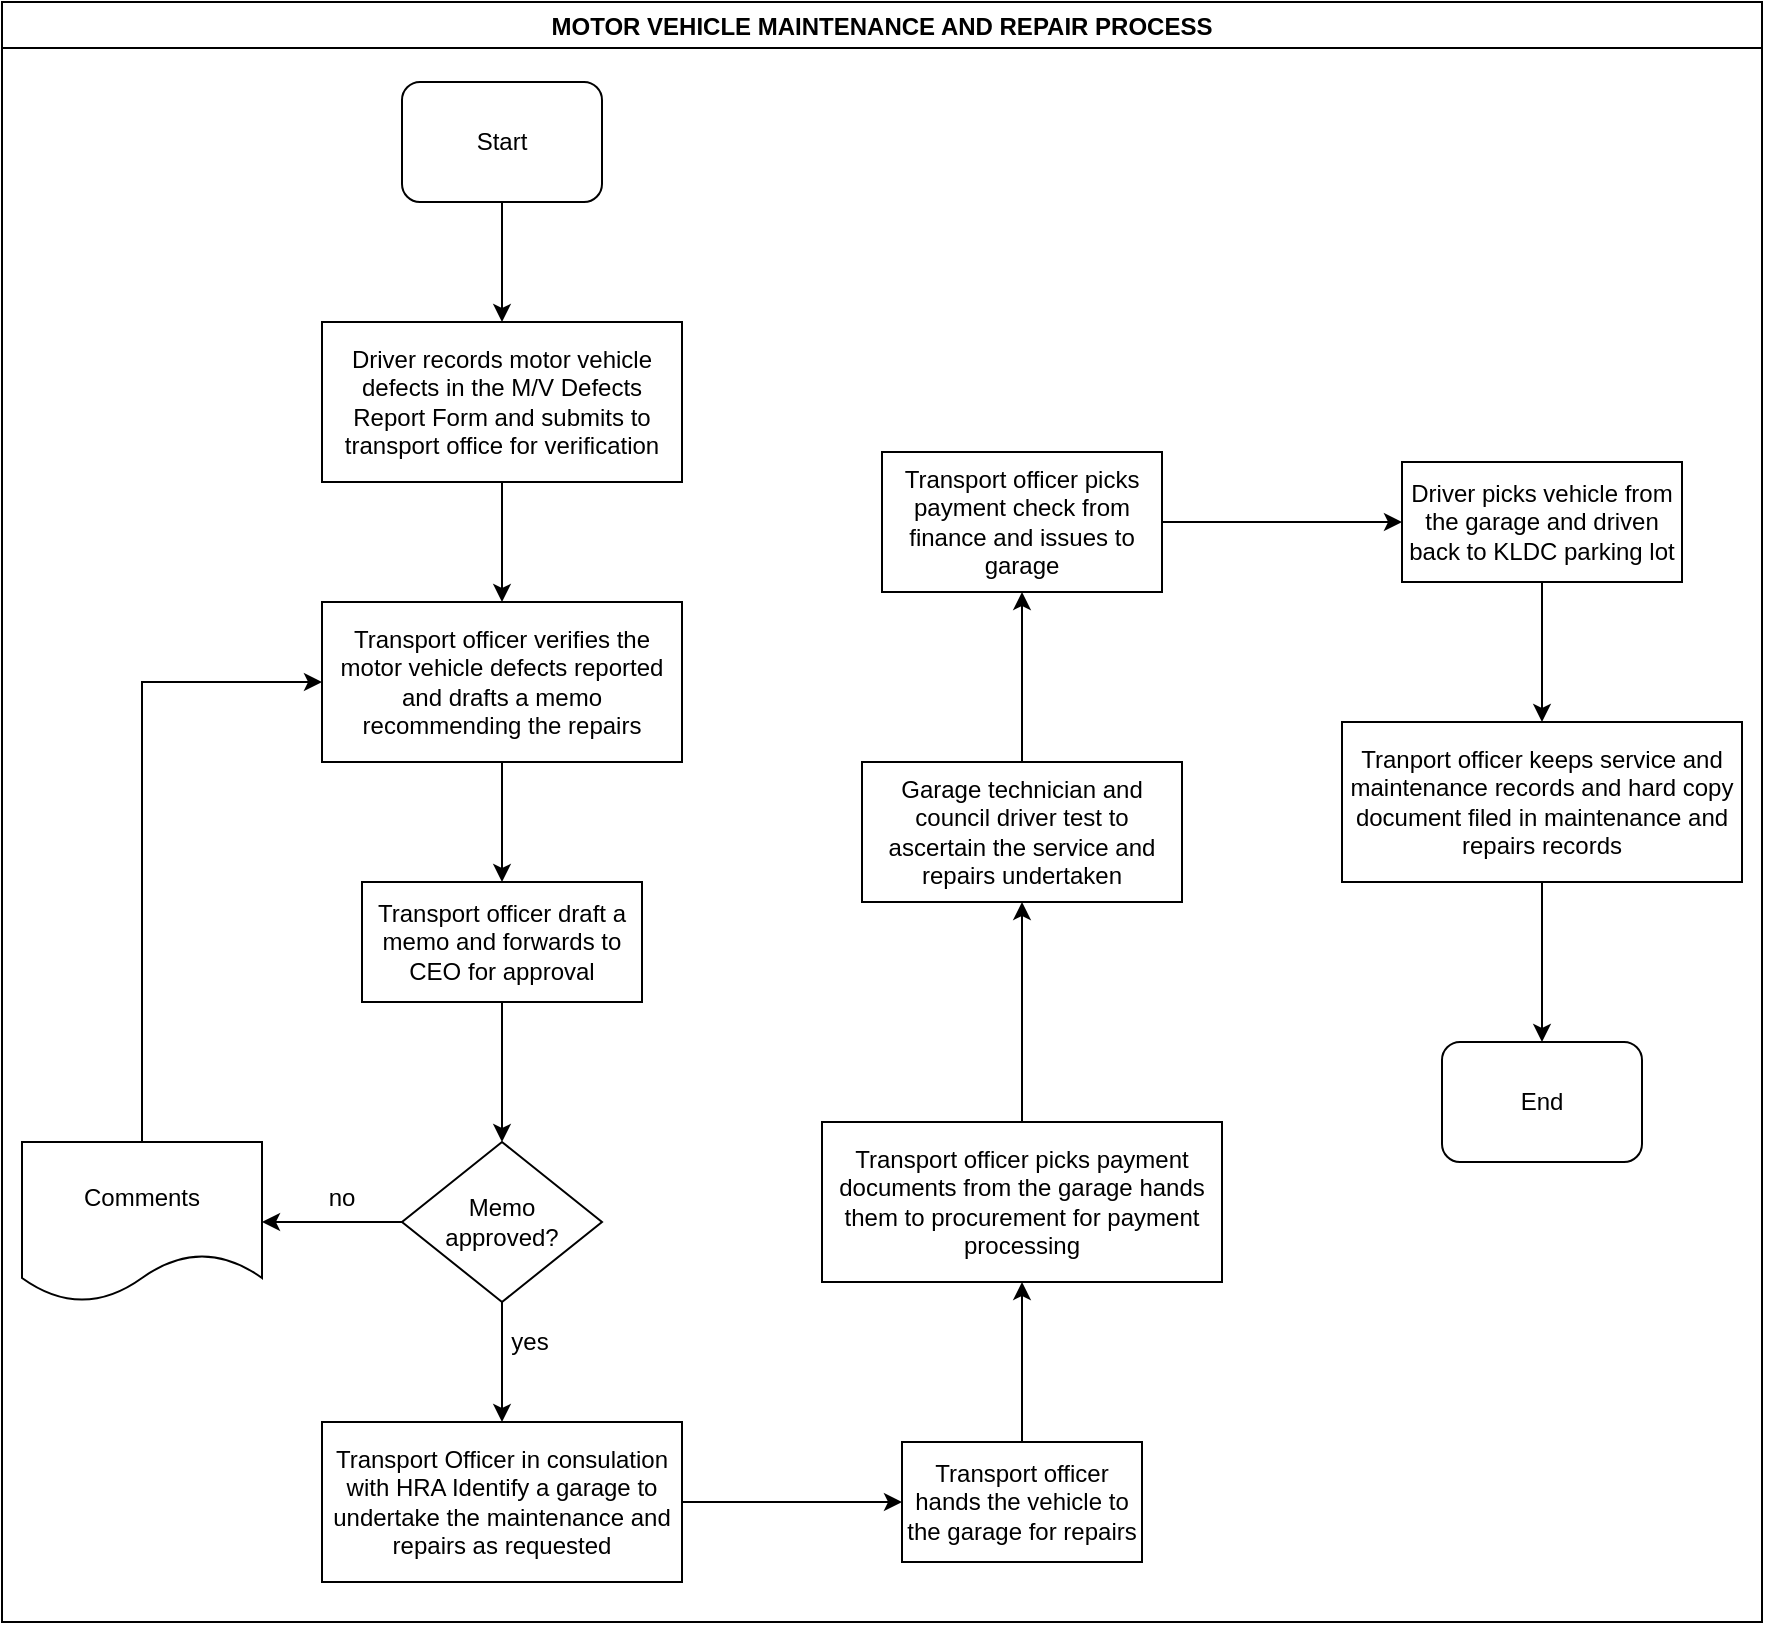<mxfile version="14.2.2" type="github">
  <diagram id="yCivjPEnVfi12GDQlkk3" name="Page-1">
    <mxGraphModel dx="1038" dy="547" grid="1" gridSize="10" guides="1" tooltips="1" connect="1" arrows="1" fold="1" page="1" pageScale="1" pageWidth="1169" pageHeight="827" math="0" shadow="0">
      <root>
        <mxCell id="0" />
        <mxCell id="1" parent="0" />
        <mxCell id="AqaynX8G8O3u8b9F95J--1" value="MOTOR VEHICLE MAINTENANCE AND REPAIR PROCESS" style="swimlane;" parent="1" vertex="1">
          <mxGeometry x="10" y="10" width="880" height="810" as="geometry" />
        </mxCell>
        <mxCell id="AqaynX8G8O3u8b9F95J--2" value="Start" style="rounded=1;whiteSpace=wrap;html=1;" parent="AqaynX8G8O3u8b9F95J--1" vertex="1">
          <mxGeometry x="200" y="40" width="100" height="60" as="geometry" />
        </mxCell>
        <mxCell id="AqaynX8G8O3u8b9F95J--5" value="Driver records motor vehicle defects in the M/V Defects Report Form and submits to transport office for verification" style="rounded=0;whiteSpace=wrap;html=1;" parent="AqaynX8G8O3u8b9F95J--1" vertex="1">
          <mxGeometry x="160" y="160" width="180" height="80" as="geometry" />
        </mxCell>
        <mxCell id="AqaynX8G8O3u8b9F95J--4" value="" style="edgeStyle=orthogonalEdgeStyle;rounded=0;orthogonalLoop=1;jettySize=auto;html=1;" parent="AqaynX8G8O3u8b9F95J--1" source="AqaynX8G8O3u8b9F95J--2" target="AqaynX8G8O3u8b9F95J--5" edge="1">
          <mxGeometry relative="1" as="geometry">
            <mxPoint x="250" y="170" as="targetPoint" />
          </mxGeometry>
        </mxCell>
        <mxCell id="AqaynX8G8O3u8b9F95J--8" value="Transport officer draft a memo and forwards to CEO for approval " style="whiteSpace=wrap;html=1;rounded=0;" parent="AqaynX8G8O3u8b9F95J--1" vertex="1">
          <mxGeometry x="180" y="440" width="140" height="60" as="geometry" />
        </mxCell>
        <mxCell id="AqaynX8G8O3u8b9F95J--6" value="Transport officer verifies the motor vehicle defects reported and drafts a memo recommending the repairs" style="rounded=0;whiteSpace=wrap;html=1;" parent="AqaynX8G8O3u8b9F95J--1" vertex="1">
          <mxGeometry x="160" y="300" width="180" height="80" as="geometry" />
        </mxCell>
        <mxCell id="AqaynX8G8O3u8b9F95J--7" value="" style="edgeStyle=orthogonalEdgeStyle;rounded=0;orthogonalLoop=1;jettySize=auto;html=1;" parent="AqaynX8G8O3u8b9F95J--1" source="AqaynX8G8O3u8b9F95J--5" target="AqaynX8G8O3u8b9F95J--6" edge="1">
          <mxGeometry relative="1" as="geometry" />
        </mxCell>
        <mxCell id="AqaynX8G8O3u8b9F95J--9" value="" style="edgeStyle=orthogonalEdgeStyle;rounded=0;orthogonalLoop=1;jettySize=auto;html=1;" parent="AqaynX8G8O3u8b9F95J--1" source="AqaynX8G8O3u8b9F95J--6" target="AqaynX8G8O3u8b9F95J--8" edge="1">
          <mxGeometry relative="1" as="geometry" />
        </mxCell>
        <mxCell id="AqaynX8G8O3u8b9F95J--16" value="no" style="text;html=1;strokeColor=none;fillColor=none;align=center;verticalAlign=middle;whiteSpace=wrap;rounded=0;" parent="AqaynX8G8O3u8b9F95J--1" vertex="1">
          <mxGeometry x="150" y="588" width="40" height="20" as="geometry" />
        </mxCell>
        <mxCell id="AqaynX8G8O3u8b9F95J--18" value="Transport Officer in consulation with HRA Identify a garage to undertake the maintenance and repairs as requested" style="whiteSpace=wrap;html=1;rounded=0;" parent="AqaynX8G8O3u8b9F95J--1" vertex="1">
          <mxGeometry x="160" y="710" width="180" height="80" as="geometry" />
        </mxCell>
        <mxCell id="AqaynX8G8O3u8b9F95J--26" value="Transport officer picks payment check from finance and issues to garage" style="whiteSpace=wrap;html=1;rounded=0;" parent="AqaynX8G8O3u8b9F95J--1" vertex="1">
          <mxGeometry x="440" y="225" width="140" height="70" as="geometry" />
        </mxCell>
        <mxCell id="AqaynX8G8O3u8b9F95J--24" value="Garage technician and council driver test to ascertain the service and repairs undertaken" style="whiteSpace=wrap;html=1;rounded=0;" parent="AqaynX8G8O3u8b9F95J--1" vertex="1">
          <mxGeometry x="430" y="380" width="160" height="70" as="geometry" />
        </mxCell>
        <mxCell id="AqaynX8G8O3u8b9F95J--27" value="" style="edgeStyle=orthogonalEdgeStyle;rounded=0;orthogonalLoop=1;jettySize=auto;html=1;" parent="AqaynX8G8O3u8b9F95J--1" source="AqaynX8G8O3u8b9F95J--24" target="AqaynX8G8O3u8b9F95J--26" edge="1">
          <mxGeometry relative="1" as="geometry" />
        </mxCell>
        <mxCell id="AqaynX8G8O3u8b9F95J--28" value="Driver picks vehicle from the garage and driven back to KLDC parking lot" style="whiteSpace=wrap;html=1;rounded=0;" parent="AqaynX8G8O3u8b9F95J--1" vertex="1">
          <mxGeometry x="700" y="230" width="140" height="60" as="geometry" />
        </mxCell>
        <mxCell id="AqaynX8G8O3u8b9F95J--29" value="" style="edgeStyle=orthogonalEdgeStyle;rounded=0;orthogonalLoop=1;jettySize=auto;html=1;" parent="AqaynX8G8O3u8b9F95J--1" source="AqaynX8G8O3u8b9F95J--26" target="AqaynX8G8O3u8b9F95J--28" edge="1">
          <mxGeometry relative="1" as="geometry" />
        </mxCell>
        <mxCell id="AqaynX8G8O3u8b9F95J--34" value="End" style="rounded=1;whiteSpace=wrap;html=1;" parent="AqaynX8G8O3u8b9F95J--1" vertex="1">
          <mxGeometry x="720" y="520" width="100" height="60" as="geometry" />
        </mxCell>
        <mxCell id="AqaynX8G8O3u8b9F95J--35" value="yes" style="text;html=1;strokeColor=none;fillColor=none;align=center;verticalAlign=middle;whiteSpace=wrap;rounded=0;" parent="AqaynX8G8O3u8b9F95J--1" vertex="1">
          <mxGeometry x="244" y="660" width="40" height="20" as="geometry" />
        </mxCell>
        <mxCell id="AqaynX8G8O3u8b9F95J--13" value="" style="edgeStyle=orthogonalEdgeStyle;rounded=0;orthogonalLoop=1;jettySize=auto;html=1;" parent="1" source="AqaynX8G8O3u8b9F95J--10" target="AqaynX8G8O3u8b9F95J--12" edge="1">
          <mxGeometry relative="1" as="geometry" />
        </mxCell>
        <mxCell id="AqaynX8G8O3u8b9F95J--19" value="" style="edgeStyle=orthogonalEdgeStyle;rounded=0;orthogonalLoop=1;jettySize=auto;html=1;" parent="1" source="AqaynX8G8O3u8b9F95J--10" target="AqaynX8G8O3u8b9F95J--18" edge="1">
          <mxGeometry relative="1" as="geometry" />
        </mxCell>
        <mxCell id="AqaynX8G8O3u8b9F95J--10" value="&lt;div&gt;Memo&lt;/div&gt;&lt;div&gt;approved?&lt;/div&gt;" style="rhombus;whiteSpace=wrap;html=1;rounded=0;" parent="1" vertex="1">
          <mxGeometry x="210" y="580" width="100" height="80" as="geometry" />
        </mxCell>
        <mxCell id="AqaynX8G8O3u8b9F95J--11" value="" style="edgeStyle=orthogonalEdgeStyle;rounded=0;orthogonalLoop=1;jettySize=auto;html=1;" parent="1" source="AqaynX8G8O3u8b9F95J--8" target="AqaynX8G8O3u8b9F95J--10" edge="1">
          <mxGeometry relative="1" as="geometry" />
        </mxCell>
        <mxCell id="AqaynX8G8O3u8b9F95J--15" value="" style="edgeStyle=orthogonalEdgeStyle;rounded=0;orthogonalLoop=1;jettySize=auto;html=1;entryX=0;entryY=0.5;entryDx=0;entryDy=0;" parent="1" source="AqaynX8G8O3u8b9F95J--12" target="AqaynX8G8O3u8b9F95J--6" edge="1">
          <mxGeometry relative="1" as="geometry">
            <mxPoint x="80" y="490" as="targetPoint" />
            <Array as="points">
              <mxPoint x="80" y="350" />
            </Array>
          </mxGeometry>
        </mxCell>
        <mxCell id="AqaynX8G8O3u8b9F95J--12" value="Comments" style="shape=document;whiteSpace=wrap;html=1;boundedLbl=1;rounded=0;" parent="1" vertex="1">
          <mxGeometry x="20" y="580" width="120" height="80" as="geometry" />
        </mxCell>
        <mxCell id="AqaynX8G8O3u8b9F95J--23" value="" style="edgeStyle=orthogonalEdgeStyle;rounded=0;orthogonalLoop=1;jettySize=auto;html=1;" parent="1" source="AqaynX8G8O3u8b9F95J--20" target="AqaynX8G8O3u8b9F95J--22" edge="1">
          <mxGeometry relative="1" as="geometry" />
        </mxCell>
        <mxCell id="AqaynX8G8O3u8b9F95J--20" value="Transport officer hands the vehicle to the garage for repairs" style="whiteSpace=wrap;html=1;rounded=0;" parent="1" vertex="1">
          <mxGeometry x="460" y="730" width="120" height="60" as="geometry" />
        </mxCell>
        <mxCell id="AqaynX8G8O3u8b9F95J--21" value="" style="edgeStyle=orthogonalEdgeStyle;rounded=0;orthogonalLoop=1;jettySize=auto;html=1;" parent="1" source="AqaynX8G8O3u8b9F95J--18" target="AqaynX8G8O3u8b9F95J--20" edge="1">
          <mxGeometry relative="1" as="geometry" />
        </mxCell>
        <mxCell id="AqaynX8G8O3u8b9F95J--25" value="" style="edgeStyle=orthogonalEdgeStyle;rounded=0;orthogonalLoop=1;jettySize=auto;html=1;" parent="1" source="AqaynX8G8O3u8b9F95J--22" target="AqaynX8G8O3u8b9F95J--24" edge="1">
          <mxGeometry relative="1" as="geometry" />
        </mxCell>
        <mxCell id="AqaynX8G8O3u8b9F95J--22" value="Transport officer picks payment documents from the garage hands them to procurement for payment processing" style="whiteSpace=wrap;html=1;rounded=0;" parent="1" vertex="1">
          <mxGeometry x="420" y="570" width="200" height="80" as="geometry" />
        </mxCell>
        <mxCell id="AqaynX8G8O3u8b9F95J--33" value="" style="edgeStyle=orthogonalEdgeStyle;rounded=0;orthogonalLoop=1;jettySize=auto;html=1;entryX=0.5;entryY=0;entryDx=0;entryDy=0;" parent="1" source="AqaynX8G8O3u8b9F95J--30" target="AqaynX8G8O3u8b9F95J--34" edge="1">
          <mxGeometry relative="1" as="geometry">
            <mxPoint x="780" y="540" as="targetPoint" />
          </mxGeometry>
        </mxCell>
        <mxCell id="AqaynX8G8O3u8b9F95J--30" value="Tranport officer keeps service and maintenance records and hard copy document filed in maintenance and repairs records" style="whiteSpace=wrap;html=1;rounded=0;" parent="1" vertex="1">
          <mxGeometry x="680" y="370" width="200" height="80" as="geometry" />
        </mxCell>
        <mxCell id="AqaynX8G8O3u8b9F95J--31" value="" style="edgeStyle=orthogonalEdgeStyle;rounded=0;orthogonalLoop=1;jettySize=auto;html=1;" parent="1" source="AqaynX8G8O3u8b9F95J--28" target="AqaynX8G8O3u8b9F95J--30" edge="1">
          <mxGeometry relative="1" as="geometry" />
        </mxCell>
      </root>
    </mxGraphModel>
  </diagram>
</mxfile>
